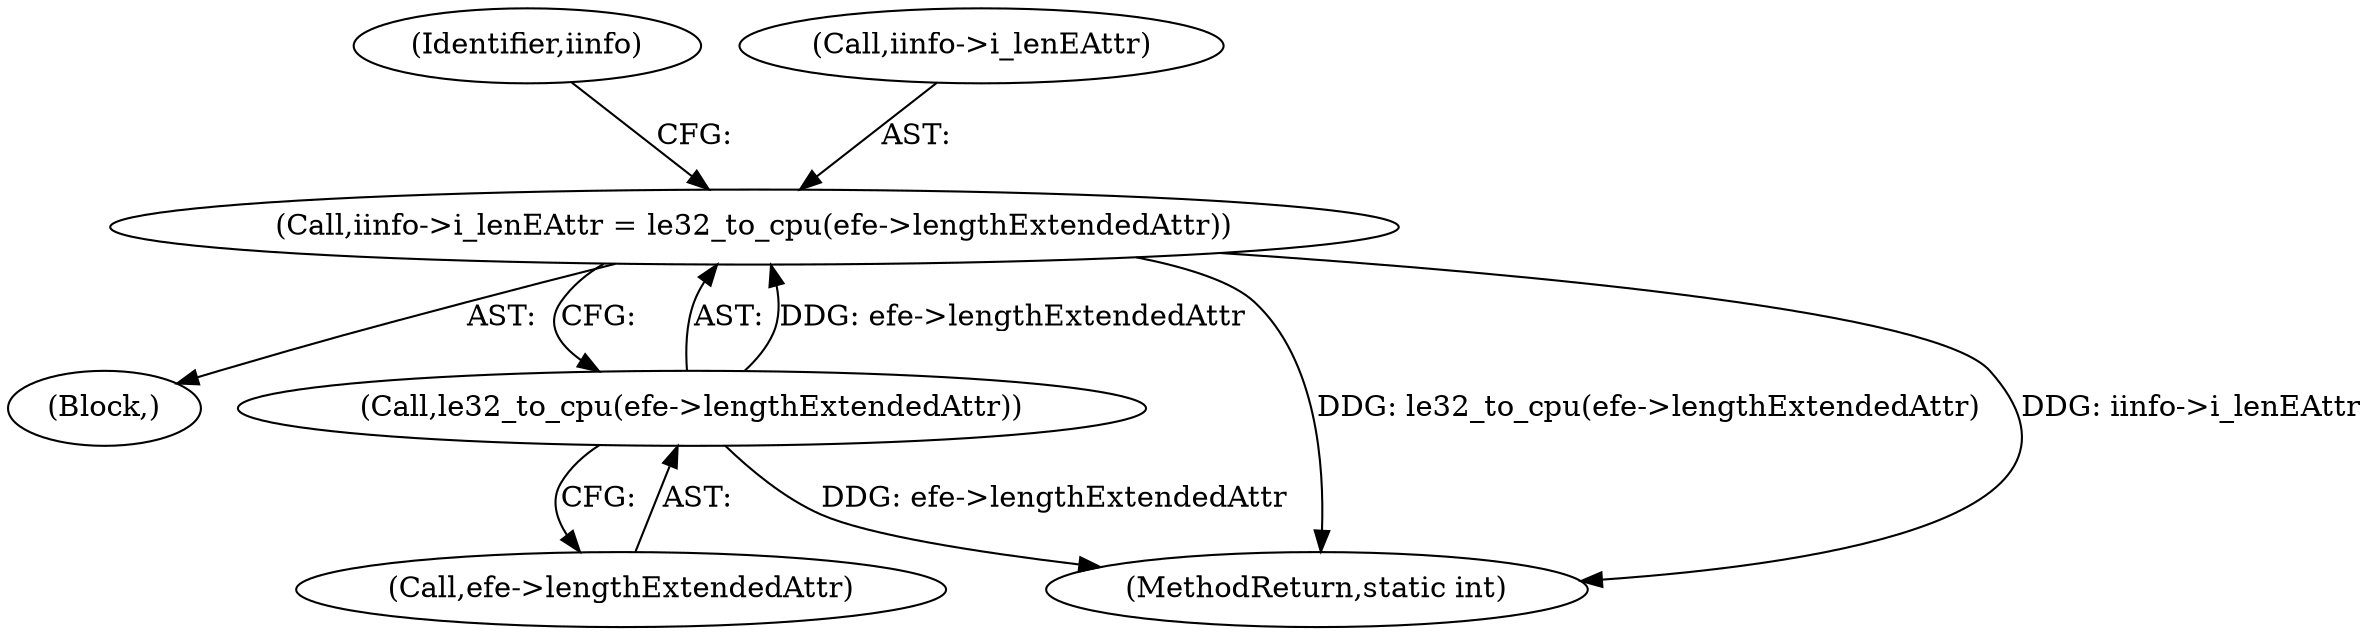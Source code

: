 digraph "0_linux_e159332b9af4b04d882dbcfe1bb0117f0a6d4b58@pointer" {
"1000961" [label="(Call,iinfo->i_lenEAttr = le32_to_cpu(efe->lengthExtendedAttr))"];
"1000965" [label="(Call,le32_to_cpu(efe->lengthExtendedAttr))"];
"1000868" [label="(Block,)"];
"1000971" [label="(Identifier,iinfo)"];
"1000962" [label="(Call,iinfo->i_lenEAttr)"];
"1000961" [label="(Call,iinfo->i_lenEAttr = le32_to_cpu(efe->lengthExtendedAttr))"];
"1001226" [label="(MethodReturn,static int)"];
"1000966" [label="(Call,efe->lengthExtendedAttr)"];
"1000965" [label="(Call,le32_to_cpu(efe->lengthExtendedAttr))"];
"1000961" -> "1000868"  [label="AST: "];
"1000961" -> "1000965"  [label="CFG: "];
"1000962" -> "1000961"  [label="AST: "];
"1000965" -> "1000961"  [label="AST: "];
"1000971" -> "1000961"  [label="CFG: "];
"1000961" -> "1001226"  [label="DDG: le32_to_cpu(efe->lengthExtendedAttr)"];
"1000961" -> "1001226"  [label="DDG: iinfo->i_lenEAttr"];
"1000965" -> "1000961"  [label="DDG: efe->lengthExtendedAttr"];
"1000965" -> "1000966"  [label="CFG: "];
"1000966" -> "1000965"  [label="AST: "];
"1000965" -> "1001226"  [label="DDG: efe->lengthExtendedAttr"];
}
